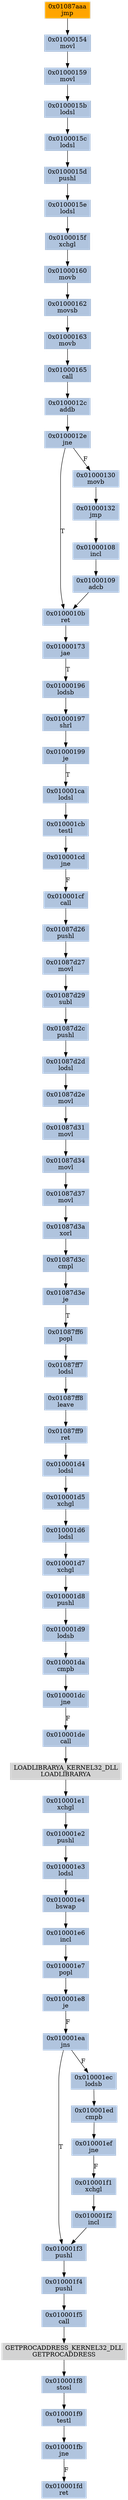 strict digraph G {
	graph [bgcolor=transparent,
		name=G
	];
	node [color=lightsteelblue,
		fillcolor=lightsteelblue,
		shape=rectangle,
		style=filled
	];
	"0x010001ed"	[label="0x010001ed
cmpb"];
	"0x010001ef"	[label="0x010001ef
jne"];
	"0x010001ed" -> "0x010001ef"	[color="#000000"];
	"0x010001da"	[label="0x010001da
cmpb"];
	"0x010001dc"	[label="0x010001dc
jne"];
	"0x010001da" -> "0x010001dc"	[color="#000000"];
	"0x010001fd"	[label="0x010001fd
ret"];
	"0x01087d2d"	[label="0x01087d2d
lodsl"];
	"0x01087d2e"	[label="0x01087d2e
movl"];
	"0x01087d2d" -> "0x01087d2e"	[color="#000000"];
	"0x01087ff9"	[label="0x01087ff9
ret"];
	"0x010001d4"	[label="0x010001d4
lodsl"];
	"0x01087ff9" -> "0x010001d4"	[color="#000000"];
	"0x010001d5"	[label="0x010001d5
xchgl"];
	"0x010001d6"	[label="0x010001d6
lodsl"];
	"0x010001d5" -> "0x010001d6"	[color="#000000"];
	"0x0100015d"	[label="0x0100015d
pushl"];
	"0x0100015e"	[label="0x0100015e
lodsl"];
	"0x0100015d" -> "0x0100015e"	[color="#000000"];
	"0x010001e3"	[label="0x010001e3
lodsl"];
	"0x010001e4"	[label="0x010001e4
bswap"];
	"0x010001e3" -> "0x010001e4"	[color="#000000"];
	"0x01087d3a"	[label="0x01087d3a
xorl"];
	"0x01087d3c"	[label="0x01087d3c
cmpl"];
	"0x01087d3a" -> "0x01087d3c"	[color="#000000"];
	"0x010001f8"	[label="0x010001f8
stosl"];
	"0x010001f9"	[label="0x010001f9
testl"];
	"0x010001f8" -> "0x010001f9"	[color="#000000"];
	"0x010001e8"	[label="0x010001e8
je"];
	"0x010001ea"	[label="0x010001ea
jns"];
	"0x010001e8" -> "0x010001ea"	[color="#000000",
		label=F];
	"0x010001f5"	[label="0x010001f5
call"];
	GETPROCADDRESS_KERNEL32_DLL	[color=lightgrey,
		fillcolor=lightgrey,
		label="GETPROCADDRESS_KERNEL32_DLL
GETPROCADDRESS"];
	"0x010001f5" -> GETPROCADDRESS_KERNEL32_DLL	[color="#000000"];
	"0x01087ff7"	[label="0x01087ff7
lodsl"];
	"0x01087ff8"	[label="0x01087ff8
leave"];
	"0x01087ff7" -> "0x01087ff8"	[color="#000000"];
	"0x01087d31"	[label="0x01087d31
movl"];
	"0x01087d34"	[label="0x01087d34
movl"];
	"0x01087d31" -> "0x01087d34"	[color="#000000"];
	"0x010001fb"	[label="0x010001fb
jne"];
	"0x010001fb" -> "0x010001fd"	[color="#000000",
		label=F];
	"0x010001d8"	[label="0x010001d8
pushl"];
	"0x010001d9"	[label="0x010001d9
lodsb"];
	"0x010001d8" -> "0x010001d9"	[color="#000000"];
	"0x010001d7"	[label="0x010001d7
xchgl"];
	"0x010001d6" -> "0x010001d7"	[color="#000000"];
	"0x010001cf"	[label="0x010001cf
call"];
	"0x01087d26"	[label="0x01087d26
pushl"];
	"0x010001cf" -> "0x01087d26"	[color="#000000"];
	"0x01000163"	[label="0x01000163
movb"];
	"0x01000165"	[label="0x01000165
call"];
	"0x01000163" -> "0x01000165"	[color="#000000"];
	"0x0100015c"	[label="0x0100015c
lodsl"];
	"0x0100015c" -> "0x0100015d"	[color="#000000"];
	"0x010001f2"	[label="0x010001f2
incl"];
	"0x010001f3"	[label="0x010001f3
pushl"];
	"0x010001f2" -> "0x010001f3"	[color="#000000"];
	"0x010001f1"	[label="0x010001f1
xchgl"];
	"0x010001ef" -> "0x010001f1"	[color="#000000",
		label=F];
	"0x01000159"	[label="0x01000159
movl"];
	"0x0100015b"	[label="0x0100015b
lodsl"];
	"0x01000159" -> "0x0100015b"	[color="#000000"];
	"0x010001cd"	[label="0x010001cd
jne"];
	"0x010001cd" -> "0x010001cf"	[color="#000000",
		label=F];
	"0x01000160"	[label="0x01000160
movb"];
	"0x01000162"	[label="0x01000162
movsb"];
	"0x01000160" -> "0x01000162"	[color="#000000"];
	"0x0100012e"	[label="0x0100012e
jne"];
	"0x0100010b"	[label="0x0100010b
ret"];
	"0x0100012e" -> "0x0100010b"	[color="#000000",
		label=T];
	"0x01000130"	[label="0x01000130
movb"];
	"0x0100012e" -> "0x01000130"	[color="#000000",
		label=F];
	"0x01000132"	[label="0x01000132
jmp"];
	"0x01000108"	[label="0x01000108
incl"];
	"0x01000132" -> "0x01000108"	[color="#000000"];
	"0x010001e6"	[label="0x010001e6
incl"];
	"0x010001e7"	[label="0x010001e7
popl"];
	"0x010001e6" -> "0x010001e7"	[color="#000000"];
	"0x010001f4"	[label="0x010001f4
pushl"];
	"0x010001f4" -> "0x010001f5"	[color="#000000"];
	"0x01087d27"	[label="0x01087d27
movl"];
	"0x01087d29"	[label="0x01087d29
subl"];
	"0x01087d27" -> "0x01087d29"	[color="#000000"];
	"0x010001de"	[label="0x010001de
call"];
	LOADLIBRARYA_KERNEL32_DLL	[color=lightgrey,
		fillcolor=lightgrey,
		label="LOADLIBRARYA_KERNEL32_DLL
LOADLIBRARYA"];
	"0x010001de" -> LOADLIBRARYA_KERNEL32_DLL	[color="#000000"];
	"0x010001ca"	[label="0x010001ca
lodsl"];
	"0x010001cb"	[label="0x010001cb
testl"];
	"0x010001ca" -> "0x010001cb"	[color="#000000"];
	"0x010001d7" -> "0x010001d8"	[color="#000000"];
	"0x0100015f"	[label="0x0100015f
xchgl"];
	"0x0100015f" -> "0x01000160"	[color="#000000"];
	"0x01000199"	[label="0x01000199
je"];
	"0x01000199" -> "0x010001ca"	[color="#000000",
		label=T];
	"0x0100015e" -> "0x0100015f"	[color="#000000"];
	"0x010001f1" -> "0x010001f2"	[color="#000000"];
	"0x01087ff6"	[label="0x01087ff6
popl"];
	"0x01087ff6" -> "0x01087ff7"	[color="#000000"];
	"0x010001d4" -> "0x010001d5"	[color="#000000"];
	"0x01087d37"	[label="0x01087d37
movl"];
	"0x01087d34" -> "0x01087d37"	[color="#000000"];
	"0x010001e2"	[label="0x010001e2
pushl"];
	"0x010001e2" -> "0x010001e3"	[color="#000000"];
	"0x010001e1"	[label="0x010001e1
xchgl"];
	"0x010001e1" -> "0x010001e2"	[color="#000000"];
	"0x01087d2c"	[label="0x01087d2c
pushl"];
	"0x01087d29" -> "0x01087d2c"	[color="#000000"];
	"0x01000196"	[label="0x01000196
lodsb"];
	"0x01000197"	[label="0x01000197
shrl"];
	"0x01000196" -> "0x01000197"	[color="#000000"];
	"0x0100012c"	[label="0x0100012c
addb"];
	"0x01000165" -> "0x0100012c"	[color="#000000"];
	"0x01000109"	[label="0x01000109
adcb"];
	"0x01000108" -> "0x01000109"	[color="#000000"];
	"0x01087d26" -> "0x01087d27"	[color="#000000"];
	"0x010001cb" -> "0x010001cd"	[color="#000000"];
	GETPROCADDRESS_KERNEL32_DLL -> "0x010001f8"	[color="#000000"];
	"0x01087d2e" -> "0x01087d31"	[color="#000000"];
	"0x010001dc" -> "0x010001de"	[color="#000000",
		label=F];
	"0x010001ea" -> "0x010001f3"	[color="#000000",
		label=T];
	"0x010001ec"	[label="0x010001ec
lodsb"];
	"0x010001ea" -> "0x010001ec"	[color="#000000",
		label=F];
	"0x010001d9" -> "0x010001da"	[color="#000000"];
	"0x01000173"	[label="0x01000173
jae"];
	"0x0100010b" -> "0x01000173"	[color="#000000"];
	LOADLIBRARYA_KERNEL32_DLL -> "0x010001e1"	[color="#000000"];
	"0x01087d3e"	[label="0x01087d3e
je"];
	"0x01087d3c" -> "0x01087d3e"	[color="#000000"];
	"0x010001f3" -> "0x010001f4"	[color="#000000"];
	"0x01087d2c" -> "0x01087d2d"	[color="#000000"];
	"0x01000197" -> "0x01000199"	[color="#000000"];
	"0x01000173" -> "0x01000196"	[color="#000000",
		label=T];
	"0x0100012c" -> "0x0100012e"	[color="#000000"];
	"0x01000154"	[label="0x01000154
movl"];
	"0x01000154" -> "0x01000159"	[color="#000000"];
	"0x0100015b" -> "0x0100015c"	[color="#000000"];
	"0x01000130" -> "0x01000132"	[color="#000000"];
	"0x01087ff8" -> "0x01087ff9"	[color="#000000"];
	"0x01087d3e" -> "0x01087ff6"	[color="#000000",
		label=T];
	"0x010001e4" -> "0x010001e6"	[color="#000000"];
	"0x01000162" -> "0x01000163"	[color="#000000"];
	"0x010001ec" -> "0x010001ed"	[color="#000000"];
	"0x01000109" -> "0x0100010b"	[color="#000000"];
	"0x010001e7" -> "0x010001e8"	[color="#000000"];
	"0x01087aaa"	[color=lightgrey,
		fillcolor=orange,
		label="0x01087aaa
jmp"];
	"0x01087aaa" -> "0x01000154"	[color="#000000"];
	"0x01087d37" -> "0x01087d3a"	[color="#000000"];
	"0x010001f9" -> "0x010001fb"	[color="#000000"];
}
